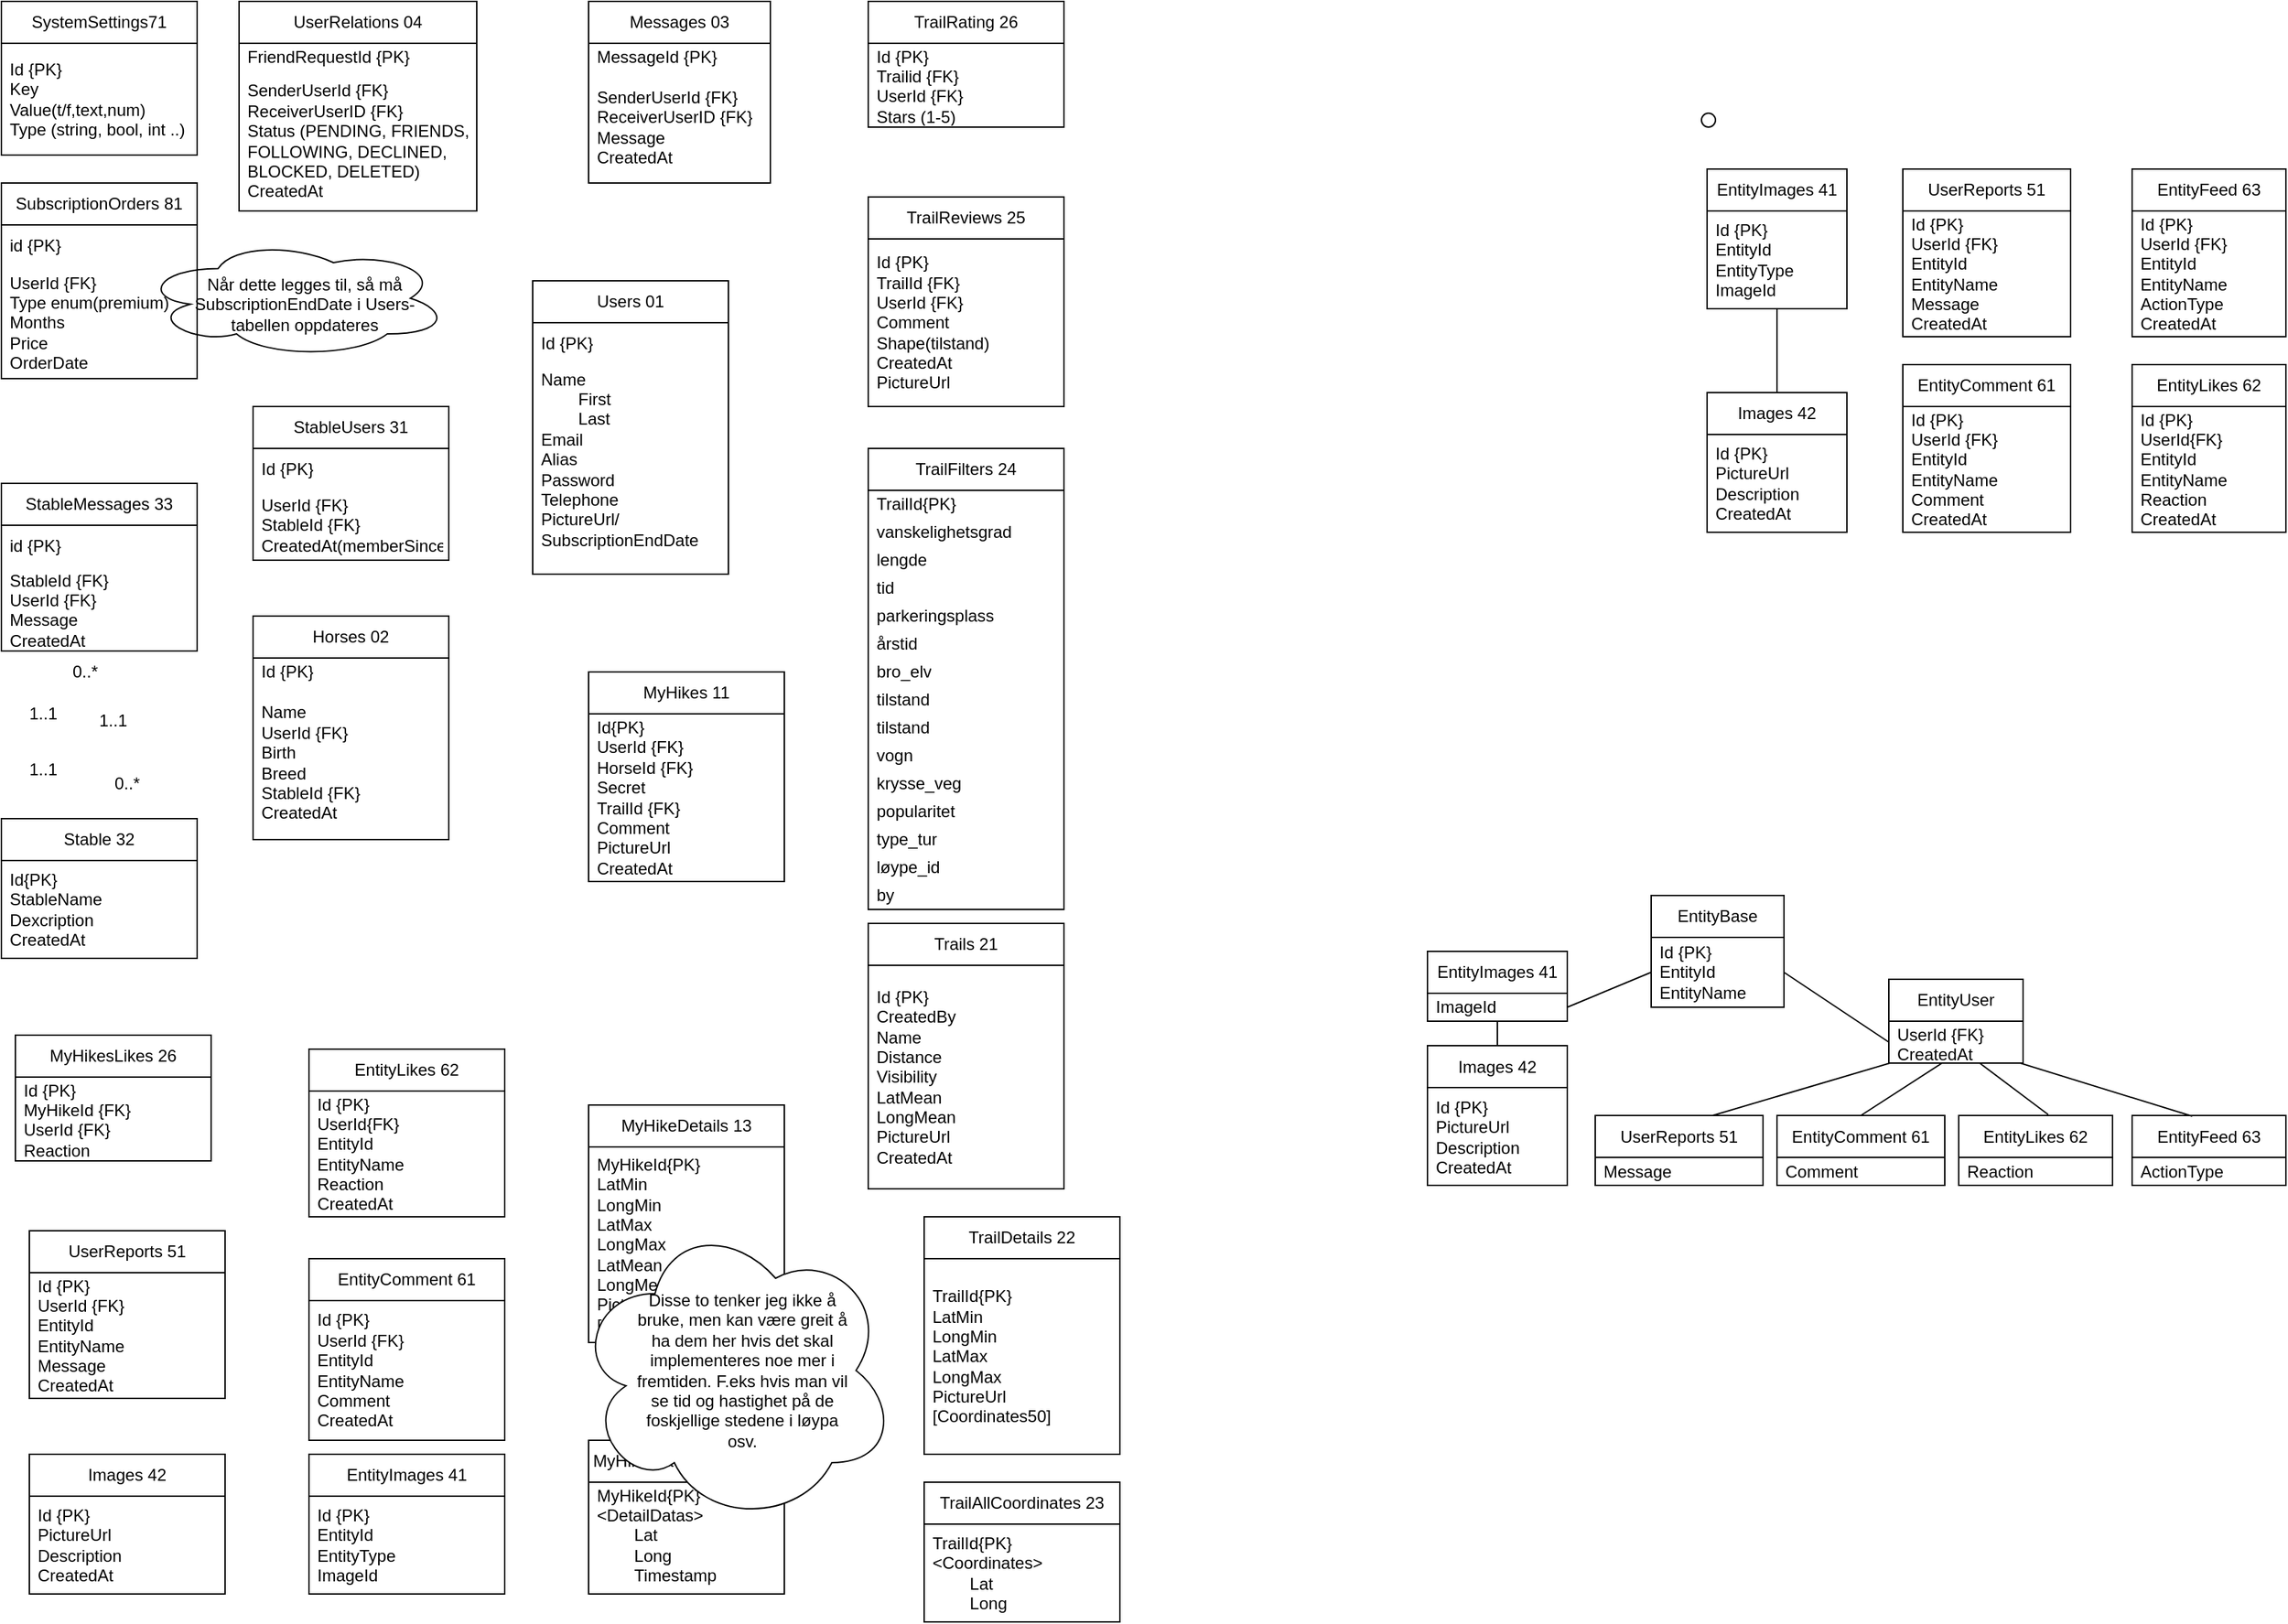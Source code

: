 <mxfile version="26.0.16">
  <diagram name="Page-1" id="IOWVgG1AvCVQDRDtN9gQ">
    <mxGraphModel dx="1434" dy="746" grid="1" gridSize="10" guides="1" tooltips="1" connect="1" arrows="1" fold="1" page="1" pageScale="1" pageWidth="827" pageHeight="1169" math="0" shadow="0">
      <root>
        <mxCell id="0" />
        <mxCell id="1" parent="0" />
        <mxCell id="gPTDMWWFhpVJp35PD3i--1" value="Users 01" style="swimlane;fontStyle=0;childLayout=stackLayout;horizontal=1;startSize=30;horizontalStack=0;resizeParent=1;resizeParentMax=0;resizeLast=0;collapsible=1;marginBottom=0;whiteSpace=wrap;html=1;" parent="1" vertex="1">
          <mxGeometry x="400" y="200" width="140" height="210" as="geometry">
            <mxRectangle x="340" y="230" width="80" height="30" as="alternateBounds" />
          </mxGeometry>
        </mxCell>
        <mxCell id="gPTDMWWFhpVJp35PD3i--2" value="Id {PK}" style="text;strokeColor=none;fillColor=none;align=left;verticalAlign=middle;spacingLeft=4;spacingRight=4;overflow=hidden;points=[[0,0.5],[1,0.5]];portConstraint=eastwest;rotatable=0;whiteSpace=wrap;html=1;" parent="gPTDMWWFhpVJp35PD3i--1" vertex="1">
          <mxGeometry y="30" width="140" height="30" as="geometry" />
        </mxCell>
        <mxCell id="gPTDMWWFhpVJp35PD3i--3" value="Name&amp;nbsp;&lt;div&gt;&lt;span style=&quot;white-space: pre;&quot;&gt;&#x9;&lt;/span&gt;First&lt;br&gt;&lt;/div&gt;&lt;div&gt;&lt;span style=&quot;white-space: pre;&quot;&gt;&#x9;&lt;/span&gt;Last&lt;/div&gt;&lt;div&gt;&lt;span style=&quot;background-color: transparent; color: light-dark(rgb(0, 0, 0), rgb(255, 255, 255));&quot;&gt;Email&lt;/span&gt;&lt;/div&gt;&lt;div&gt;&lt;span style=&quot;background-color: transparent; color: light-dark(rgb(0, 0, 0), rgb(255, 255, 255));&quot;&gt;Alias&lt;/span&gt;&lt;/div&gt;&lt;div&gt;Password&lt;br&gt;&lt;div&gt;Telephone&lt;/div&gt;&lt;div&gt;&lt;span style=&quot;background-color: transparent; color: light-dark(rgb(0, 0, 0), rgb(255, 255, 255));&quot;&gt;PictureUrl/&lt;/span&gt;&lt;/div&gt;&lt;div&gt;SubscriptionEndDate&lt;/div&gt;&lt;/div&gt;&lt;div&gt;&lt;br&gt;&lt;/div&gt;" style="text;strokeColor=none;fillColor=none;align=left;verticalAlign=middle;spacingLeft=4;spacingRight=4;overflow=hidden;points=[[0,0.5],[1,0.5]];portConstraint=eastwest;rotatable=0;whiteSpace=wrap;html=1;" parent="gPTDMWWFhpVJp35PD3i--1" vertex="1">
          <mxGeometry y="60" width="140" height="150" as="geometry" />
        </mxCell>
        <mxCell id="gPTDMWWFhpVJp35PD3i--15" value="Trails 21" style="swimlane;fontStyle=0;childLayout=stackLayout;horizontal=1;startSize=30;horizontalStack=0;resizeParent=1;resizeParentMax=0;resizeLast=0;collapsible=1;marginBottom=0;whiteSpace=wrap;html=1;" parent="1" vertex="1">
          <mxGeometry x="640" y="660" width="140" height="190" as="geometry">
            <mxRectangle x="340" y="230" width="80" height="30" as="alternateBounds" />
          </mxGeometry>
        </mxCell>
        <mxCell id="gPTDMWWFhpVJp35PD3i--16" value="Id {PK}&lt;div&gt;CreatedBy&lt;br&gt;&lt;div&gt;Name&lt;/div&gt;&lt;div&gt;Distance&lt;/div&gt;&lt;div&gt;Visibility&lt;/div&gt;&lt;div&gt;LatMean&lt;/div&gt;&lt;div&gt;LongMean&lt;/div&gt;&lt;div&gt;PictureUrl&lt;/div&gt;&lt;div&gt;&lt;span style=&quot;background-color: transparent; color: light-dark(rgb(0, 0, 0), rgb(255, 255, 255));&quot;&gt;CreatedAt&lt;/span&gt;&lt;/div&gt;&lt;/div&gt;" style="text;strokeColor=none;fillColor=none;align=left;verticalAlign=middle;spacingLeft=4;spacingRight=4;overflow=hidden;points=[[0,0.5],[1,0.5]];portConstraint=eastwest;rotatable=0;whiteSpace=wrap;html=1;" parent="gPTDMWWFhpVJp35PD3i--15" vertex="1">
          <mxGeometry y="30" width="140" height="160" as="geometry" />
        </mxCell>
        <mxCell id="gPTDMWWFhpVJp35PD3i--19" value="Horses 02" style="swimlane;fontStyle=0;childLayout=stackLayout;horizontal=1;startSize=30;horizontalStack=0;resizeParent=1;resizeParentMax=0;resizeLast=0;collapsible=1;marginBottom=0;whiteSpace=wrap;html=1;" parent="1" vertex="1">
          <mxGeometry x="200" y="440" width="140" height="160" as="geometry">
            <mxRectangle x="340" y="230" width="80" height="30" as="alternateBounds" />
          </mxGeometry>
        </mxCell>
        <mxCell id="gPTDMWWFhpVJp35PD3i--20" value="Id {PK}" style="text;strokeColor=none;fillColor=none;align=left;verticalAlign=middle;spacingLeft=4;spacingRight=4;overflow=hidden;points=[[0,0.5],[1,0.5]];portConstraint=eastwest;rotatable=0;whiteSpace=wrap;html=1;" parent="gPTDMWWFhpVJp35PD3i--19" vertex="1">
          <mxGeometry y="30" width="140" height="20" as="geometry" />
        </mxCell>
        <mxCell id="gPTDMWWFhpVJp35PD3i--21" value="Name&lt;div&gt;UserId {FK}&lt;/div&gt;&lt;div&gt;Birth&lt;/div&gt;&lt;div&gt;Breed&lt;/div&gt;&lt;div&gt;StableId {FK}&lt;/div&gt;&lt;div&gt;&lt;span style=&quot;background-color: transparent; color: light-dark(rgb(0, 0, 0), rgb(255, 255, 255));&quot;&gt;CreatedAt&lt;/span&gt;&lt;/div&gt;" style="text;strokeColor=none;fillColor=none;align=left;verticalAlign=middle;spacingLeft=4;spacingRight=4;overflow=hidden;points=[[0,0.5],[1,0.5]];portConstraint=eastwest;rotatable=0;whiteSpace=wrap;html=1;" parent="gPTDMWWFhpVJp35PD3i--19" vertex="1">
          <mxGeometry y="50" width="140" height="110" as="geometry" />
        </mxCell>
        <mxCell id="gPTDMWWFhpVJp35PD3i--23" value="MyHikes 11" style="swimlane;fontStyle=0;childLayout=stackLayout;horizontal=1;startSize=30;horizontalStack=0;resizeParent=1;resizeParentMax=0;resizeLast=0;collapsible=1;marginBottom=0;whiteSpace=wrap;html=1;" parent="1" vertex="1">
          <mxGeometry x="440" y="480" width="140" height="150" as="geometry">
            <mxRectangle x="340" y="230" width="80" height="30" as="alternateBounds" />
          </mxGeometry>
        </mxCell>
        <mxCell id="gPTDMWWFhpVJp35PD3i--24" value="Id{PK}&lt;div&gt;&lt;span style=&quot;background-color: transparent; color: light-dark(rgb(0, 0, 0), rgb(255, 255, 255));&quot;&gt;UserId&lt;/span&gt;&lt;span style=&quot;background-color: transparent; color: light-dark(rgb(0, 0, 0), rgb(255, 255, 255));&quot;&gt;&amp;nbsp;{FK}&lt;/span&gt;&lt;/div&gt;&lt;div&gt;&lt;div&gt;&lt;div&gt;&lt;span style=&quot;background-color: transparent; color: light-dark(rgb(0, 0, 0), rgb(255, 255, 255));&quot;&gt;HorseId {FK}&lt;/span&gt;&lt;/div&gt;&lt;div&gt;Secret&lt;/div&gt;&lt;/div&gt;&lt;div&gt;TrailId {FK}&lt;/div&gt;&lt;/div&gt;&lt;div&gt;Comment&lt;/div&gt;&lt;div&gt;PictureUrl&lt;/div&gt;&lt;div&gt;CreatedAt&lt;/div&gt;" style="text;strokeColor=none;fillColor=none;align=left;verticalAlign=middle;spacingLeft=4;spacingRight=4;overflow=hidden;points=[[0,0.5],[1,0.5]];portConstraint=eastwest;rotatable=0;whiteSpace=wrap;html=1;" parent="gPTDMWWFhpVJp35PD3i--23" vertex="1">
          <mxGeometry y="30" width="140" height="120" as="geometry" />
        </mxCell>
        <mxCell id="gPTDMWWFhpVJp35PD3i--27" value="MyHikeDetails 13" style="swimlane;fontStyle=0;childLayout=stackLayout;horizontal=1;startSize=30;horizontalStack=0;resizeParent=1;resizeParentMax=0;resizeLast=0;collapsible=1;marginBottom=0;whiteSpace=wrap;html=1;" parent="1" vertex="1">
          <mxGeometry x="440" y="790" width="140" height="170" as="geometry">
            <mxRectangle x="340" y="230" width="80" height="30" as="alternateBounds" />
          </mxGeometry>
        </mxCell>
        <mxCell id="gPTDMWWFhpVJp35PD3i--28" value="MyHikeId{PK}&lt;div&gt;&lt;div&gt;&lt;span style=&quot;background-color: transparent; color: light-dark(rgb(0, 0, 0), rgb(255, 255, 255));&quot;&gt;LatMin&lt;/span&gt;&lt;/div&gt;&lt;div&gt;LongMin&lt;/div&gt;&lt;div&gt;LatMax&lt;/div&gt;&lt;div&gt;LongMax&lt;/div&gt;&lt;div&gt;LatMean&lt;/div&gt;&lt;div&gt;LongMean&lt;/div&gt;&lt;div&gt;PictureUrl&lt;/div&gt;&lt;/div&gt;&lt;div&gt;&lt;span style=&quot;background-color: transparent; color: light-dark(rgb(0, 0, 0), rgb(255, 255, 255));&quot;&gt;[Coordinates50]&lt;/span&gt;&lt;/div&gt;" style="text;strokeColor=none;fillColor=none;align=left;verticalAlign=middle;spacingLeft=4;spacingRight=4;overflow=hidden;points=[[0,0.5],[1,0.5]];portConstraint=eastwest;rotatable=0;whiteSpace=wrap;html=1;" parent="gPTDMWWFhpVJp35PD3i--27" vertex="1">
          <mxGeometry y="30" width="140" height="140" as="geometry" />
        </mxCell>
        <mxCell id="gPTDMWWFhpVJp35PD3i--32" value="TrailFilters 24" style="swimlane;fontStyle=0;childLayout=stackLayout;horizontal=1;startSize=30;horizontalStack=0;resizeParent=1;resizeParentMax=0;resizeLast=0;collapsible=1;marginBottom=0;whiteSpace=wrap;html=1;" parent="1" vertex="1">
          <mxGeometry x="640" y="320" width="140" height="330" as="geometry">
            <mxRectangle x="340" y="230" width="80" height="30" as="alternateBounds" />
          </mxGeometry>
        </mxCell>
        <mxCell id="gPTDMWWFhpVJp35PD3i--33" value="TrailId{PK}" style="text;strokeColor=none;fillColor=none;align=left;verticalAlign=middle;spacingLeft=4;spacingRight=4;overflow=hidden;points=[[0,0.5],[1,0.5]];portConstraint=eastwest;rotatable=0;whiteSpace=wrap;html=1;" parent="gPTDMWWFhpVJp35PD3i--32" vertex="1">
          <mxGeometry y="30" width="140" height="20" as="geometry" />
        </mxCell>
        <mxCell id="gPTDMWWFhpVJp35PD3i--34" value="&lt;div&gt;vanskelighetsgrad&lt;/div&gt;" style="text;strokeColor=none;fillColor=none;align=left;verticalAlign=middle;spacingLeft=4;spacingRight=4;overflow=hidden;points=[[0,0.5],[1,0.5]];portConstraint=eastwest;rotatable=0;whiteSpace=wrap;html=1;" parent="gPTDMWWFhpVJp35PD3i--32" vertex="1">
          <mxGeometry y="50" width="140" height="20" as="geometry" />
        </mxCell>
        <mxCell id="gPTDMWWFhpVJp35PD3i--35" value="lengde" style="text;strokeColor=none;fillColor=none;align=left;verticalAlign=middle;spacingLeft=4;spacingRight=4;overflow=hidden;points=[[0,0.5],[1,0.5]];portConstraint=eastwest;rotatable=0;whiteSpace=wrap;html=1;" parent="gPTDMWWFhpVJp35PD3i--32" vertex="1">
          <mxGeometry y="70" width="140" height="20" as="geometry" />
        </mxCell>
        <mxCell id="gPTDMWWFhpVJp35PD3i--36" value="tid" style="text;strokeColor=none;fillColor=none;align=left;verticalAlign=middle;spacingLeft=4;spacingRight=4;overflow=hidden;points=[[0,0.5],[1,0.5]];portConstraint=eastwest;rotatable=0;whiteSpace=wrap;html=1;spacing=2;" parent="gPTDMWWFhpVJp35PD3i--32" vertex="1">
          <mxGeometry y="90" width="140" height="20" as="geometry" />
        </mxCell>
        <mxCell id="gPTDMWWFhpVJp35PD3i--38" value="parkeringsplass" style="text;strokeColor=none;fillColor=none;align=left;verticalAlign=middle;spacingLeft=4;spacingRight=4;overflow=hidden;points=[[0,0.5],[1,0.5]];portConstraint=eastwest;rotatable=0;whiteSpace=wrap;html=1;" parent="gPTDMWWFhpVJp35PD3i--32" vertex="1">
          <mxGeometry y="110" width="140" height="20" as="geometry" />
        </mxCell>
        <mxCell id="gPTDMWWFhpVJp35PD3i--37" value="årstid" style="text;strokeColor=none;fillColor=none;align=left;verticalAlign=middle;spacingLeft=4;spacingRight=4;overflow=hidden;points=[[0,0.5],[1,0.5]];portConstraint=eastwest;rotatable=0;whiteSpace=wrap;html=1;" parent="gPTDMWWFhpVJp35PD3i--32" vertex="1">
          <mxGeometry y="130" width="140" height="20" as="geometry" />
        </mxCell>
        <mxCell id="gPTDMWWFhpVJp35PD3i--39" value="bro_elv" style="text;strokeColor=none;fillColor=none;align=left;verticalAlign=middle;spacingLeft=4;spacingRight=4;overflow=hidden;points=[[0,0.5],[1,0.5]];portConstraint=eastwest;rotatable=0;whiteSpace=wrap;html=1;" parent="gPTDMWWFhpVJp35PD3i--32" vertex="1">
          <mxGeometry y="150" width="140" height="20" as="geometry" />
        </mxCell>
        <mxCell id="gPTDMWWFhpVJp35PD3i--41" value="tilstand" style="text;strokeColor=none;fillColor=none;align=left;verticalAlign=middle;spacingLeft=4;spacingRight=4;overflow=hidden;points=[[0,0.5],[1,0.5]];portConstraint=eastwest;rotatable=0;whiteSpace=wrap;html=1;" parent="gPTDMWWFhpVJp35PD3i--32" vertex="1">
          <mxGeometry y="170" width="140" height="20" as="geometry" />
        </mxCell>
        <mxCell id="hElZWvbF5yVbftuVCg__-20" value="tilstand" style="text;strokeColor=none;fillColor=none;align=left;verticalAlign=middle;spacingLeft=4;spacingRight=4;overflow=hidden;points=[[0,0.5],[1,0.5]];portConstraint=eastwest;rotatable=0;whiteSpace=wrap;html=1;" parent="gPTDMWWFhpVJp35PD3i--32" vertex="1">
          <mxGeometry y="190" width="140" height="20" as="geometry" />
        </mxCell>
        <mxCell id="gPTDMWWFhpVJp35PD3i--40" value="vogn" style="text;strokeColor=none;fillColor=none;align=left;verticalAlign=middle;spacingLeft=4;spacingRight=4;overflow=hidden;points=[[0,0.5],[1,0.5]];portConstraint=eastwest;rotatable=0;whiteSpace=wrap;html=1;" parent="gPTDMWWFhpVJp35PD3i--32" vertex="1">
          <mxGeometry y="210" width="140" height="20" as="geometry" />
        </mxCell>
        <mxCell id="gPTDMWWFhpVJp35PD3i--42" value="krysse_veg" style="text;strokeColor=none;fillColor=none;align=left;verticalAlign=middle;spacingLeft=4;spacingRight=4;overflow=hidden;points=[[0,0.5],[1,0.5]];portConstraint=eastwest;rotatable=0;whiteSpace=wrap;html=1;" parent="gPTDMWWFhpVJp35PD3i--32" vertex="1">
          <mxGeometry y="230" width="140" height="20" as="geometry" />
        </mxCell>
        <mxCell id="gPTDMWWFhpVJp35PD3i--43" value="popularitet" style="text;strokeColor=none;fillColor=none;align=left;verticalAlign=middle;spacingLeft=4;spacingRight=4;overflow=hidden;points=[[0,0.5],[1,0.5]];portConstraint=eastwest;rotatable=0;whiteSpace=wrap;html=1;" parent="gPTDMWWFhpVJp35PD3i--32" vertex="1">
          <mxGeometry y="250" width="140" height="20" as="geometry" />
        </mxCell>
        <mxCell id="gPTDMWWFhpVJp35PD3i--44" value="type_tur" style="text;strokeColor=none;fillColor=none;align=left;verticalAlign=middle;spacingLeft=4;spacingRight=4;overflow=hidden;points=[[0,0.5],[1,0.5]];portConstraint=eastwest;rotatable=0;whiteSpace=wrap;html=1;" parent="gPTDMWWFhpVJp35PD3i--32" vertex="1">
          <mxGeometry y="270" width="140" height="20" as="geometry" />
        </mxCell>
        <mxCell id="gPTDMWWFhpVJp35PD3i--45" value="løype_id" style="text;strokeColor=none;fillColor=none;align=left;verticalAlign=middle;spacingLeft=4;spacingRight=4;overflow=hidden;points=[[0,0.5],[1,0.5]];portConstraint=eastwest;rotatable=0;whiteSpace=wrap;html=1;" parent="gPTDMWWFhpVJp35PD3i--32" vertex="1">
          <mxGeometry y="290" width="140" height="20" as="geometry" />
        </mxCell>
        <mxCell id="Cq1243xVbdInXSoNI2YS-1" value="by" style="text;strokeColor=none;fillColor=none;align=left;verticalAlign=middle;spacingLeft=4;spacingRight=4;overflow=hidden;points=[[0,0.5],[1,0.5]];portConstraint=eastwest;rotatable=0;whiteSpace=wrap;html=1;" parent="gPTDMWWFhpVJp35PD3i--32" vertex="1">
          <mxGeometry y="310" width="140" height="20" as="geometry" />
        </mxCell>
        <mxCell id="gPTDMWWFhpVJp35PD3i--46" value="TrailReviews 25" style="swimlane;fontStyle=0;childLayout=stackLayout;horizontal=1;startSize=30;horizontalStack=0;resizeParent=1;resizeParentMax=0;resizeLast=0;collapsible=1;marginBottom=0;whiteSpace=wrap;html=1;" parent="1" vertex="1">
          <mxGeometry x="640" y="140" width="140" height="150" as="geometry">
            <mxRectangle x="340" y="230" width="80" height="30" as="alternateBounds" />
          </mxGeometry>
        </mxCell>
        <mxCell id="gPTDMWWFhpVJp35PD3i--47" value="Id {PK}&lt;div&gt;TrailId {FK}&lt;/div&gt;&lt;div&gt;UserId {FK}&lt;/div&gt;&lt;div&gt;Comment&lt;/div&gt;&lt;div&gt;Shape(tilstand)&lt;/div&gt;&lt;div&gt;CreatedAt&lt;/div&gt;&lt;div&gt;PictureUrl&lt;/div&gt;" style="text;strokeColor=none;fillColor=none;align=left;verticalAlign=middle;spacingLeft=4;spacingRight=4;overflow=hidden;points=[[0,0.5],[1,0.5]];portConstraint=eastwest;rotatable=0;whiteSpace=wrap;html=1;" parent="gPTDMWWFhpVJp35PD3i--46" vertex="1">
          <mxGeometry y="30" width="140" height="120" as="geometry" />
        </mxCell>
        <mxCell id="gPTDMWWFhpVJp35PD3i--63" value="1..1" style="text;html=1;align=center;verticalAlign=middle;whiteSpace=wrap;rounded=0;" parent="1" vertex="1">
          <mxGeometry x="70" y="505" width="60" height="20" as="geometry" />
        </mxCell>
        <mxCell id="gPTDMWWFhpVJp35PD3i--69" value="0..*" style="text;html=1;align=center;verticalAlign=middle;whiteSpace=wrap;rounded=0;" parent="1" vertex="1">
          <mxGeometry x="80" y="545" width="60" height="30" as="geometry" />
        </mxCell>
        <mxCell id="gPTDMWWFhpVJp35PD3i--78" value="1..1" style="text;html=1;align=center;verticalAlign=middle;whiteSpace=wrap;rounded=0;" parent="1" vertex="1">
          <mxGeometry x="20" y="495" width="60" height="30" as="geometry" />
        </mxCell>
        <mxCell id="gPTDMWWFhpVJp35PD3i--79" value="1..1" style="text;html=1;align=center;verticalAlign=middle;whiteSpace=wrap;rounded=0;" parent="1" vertex="1">
          <mxGeometry x="20" y="535" width="60" height="30" as="geometry" />
        </mxCell>
        <mxCell id="gPTDMWWFhpVJp35PD3i--81" value="0..*" style="text;html=1;align=center;verticalAlign=middle;whiteSpace=wrap;rounded=0;" parent="1" vertex="1">
          <mxGeometry x="50" y="465" width="60" height="30" as="geometry" />
        </mxCell>
        <mxCell id="94qGl3aJbvrJpXkV-3vT-4" value="Messages 03" style="swimlane;fontStyle=0;childLayout=stackLayout;horizontal=1;startSize=30;horizontalStack=0;resizeParent=1;resizeParentMax=0;resizeLast=0;collapsible=1;marginBottom=0;whiteSpace=wrap;html=1;" parent="1" vertex="1">
          <mxGeometry x="440" width="130" height="130" as="geometry">
            <mxRectangle x="340" y="230" width="80" height="30" as="alternateBounds" />
          </mxGeometry>
        </mxCell>
        <mxCell id="94qGl3aJbvrJpXkV-3vT-5" value="MessageId {PK}" style="text;strokeColor=none;fillColor=none;align=left;verticalAlign=middle;spacingLeft=4;spacingRight=4;overflow=hidden;points=[[0,0.5],[1,0.5]];portConstraint=eastwest;rotatable=0;whiteSpace=wrap;html=1;" parent="94qGl3aJbvrJpXkV-3vT-4" vertex="1">
          <mxGeometry y="30" width="130" height="20" as="geometry" />
        </mxCell>
        <mxCell id="94qGl3aJbvrJpXkV-3vT-6" value="SenderUserId {FK}&lt;div&gt;ReceiverUserID {FK}&lt;/div&gt;&lt;div&gt;Message&lt;/div&gt;&lt;div&gt;&lt;span style=&quot;background-color: transparent; color: light-dark(rgb(0, 0, 0), rgb(255, 255, 255));&quot;&gt;CreatedAt&lt;/span&gt;&lt;/div&gt;" style="text;strokeColor=none;fillColor=none;align=left;verticalAlign=middle;spacingLeft=4;spacingRight=4;overflow=hidden;points=[[0,0.5],[1,0.5]];portConstraint=eastwest;rotatable=0;whiteSpace=wrap;html=1;" parent="94qGl3aJbvrJpXkV-3vT-4" vertex="1">
          <mxGeometry y="50" width="130" height="80" as="geometry" />
        </mxCell>
        <mxCell id="94qGl3aJbvrJpXkV-3vT-9" value="UserRelations 04" style="swimlane;fontStyle=0;childLayout=stackLayout;horizontal=1;startSize=30;horizontalStack=0;resizeParent=1;resizeParentMax=0;resizeLast=0;collapsible=1;marginBottom=0;whiteSpace=wrap;html=1;" parent="1" vertex="1">
          <mxGeometry x="190" width="170" height="150" as="geometry">
            <mxRectangle x="340" y="230" width="80" height="30" as="alternateBounds" />
          </mxGeometry>
        </mxCell>
        <mxCell id="94qGl3aJbvrJpXkV-3vT-10" value="FriendRequestId {PK}" style="text;strokeColor=none;fillColor=none;align=left;verticalAlign=middle;spacingLeft=4;spacingRight=4;overflow=hidden;points=[[0,0.5],[1,0.5]];portConstraint=eastwest;rotatable=0;whiteSpace=wrap;html=1;" parent="94qGl3aJbvrJpXkV-3vT-9" vertex="1">
          <mxGeometry y="30" width="170" height="20" as="geometry" />
        </mxCell>
        <mxCell id="94qGl3aJbvrJpXkV-3vT-11" value="SenderUserId {FK}&lt;div&gt;ReceiverUserID {FK}&lt;/div&gt;&lt;div&gt;Status (PENDING, FRIENDS, FOLLOWING, DECLINED, BLOCKED, DELETED)&lt;/div&gt;&lt;div&gt;CreatedAt&lt;/div&gt;" style="text;strokeColor=none;fillColor=none;align=left;verticalAlign=middle;spacingLeft=4;spacingRight=4;overflow=hidden;points=[[0,0.5],[1,0.5]];portConstraint=eastwest;rotatable=0;whiteSpace=wrap;html=1;" parent="94qGl3aJbvrJpXkV-3vT-9" vertex="1">
          <mxGeometry y="50" width="170" height="100" as="geometry" />
        </mxCell>
        <mxCell id="94qGl3aJbvrJpXkV-3vT-22" value="StableUsers 31" style="swimlane;fontStyle=0;childLayout=stackLayout;horizontal=1;startSize=30;horizontalStack=0;resizeParent=1;resizeParentMax=0;resizeLast=0;collapsible=1;marginBottom=0;whiteSpace=wrap;html=1;" parent="1" vertex="1">
          <mxGeometry x="200" y="290" width="140" height="110" as="geometry">
            <mxRectangle x="340" y="230" width="80" height="30" as="alternateBounds" />
          </mxGeometry>
        </mxCell>
        <mxCell id="94qGl3aJbvrJpXkV-3vT-23" value="Id {PK}" style="text;strokeColor=none;fillColor=none;align=left;verticalAlign=middle;spacingLeft=4;spacingRight=4;overflow=hidden;points=[[0,0.5],[1,0.5]];portConstraint=eastwest;rotatable=0;whiteSpace=wrap;html=1;" parent="94qGl3aJbvrJpXkV-3vT-22" vertex="1">
          <mxGeometry y="30" width="140" height="30" as="geometry" />
        </mxCell>
        <mxCell id="94qGl3aJbvrJpXkV-3vT-24" value="&lt;div&gt;UserId {FK}&lt;/div&gt;&lt;div&gt;StableId {FK}&lt;/div&gt;&lt;div&gt;CreatedAt(memberSince&lt;/div&gt;" style="text;strokeColor=none;fillColor=none;align=left;verticalAlign=middle;spacingLeft=4;spacingRight=4;overflow=hidden;points=[[0,0.5],[1,0.5]];portConstraint=eastwest;rotatable=0;whiteSpace=wrap;html=1;" parent="94qGl3aJbvrJpXkV-3vT-22" vertex="1">
          <mxGeometry y="60" width="140" height="50" as="geometry" />
        </mxCell>
        <mxCell id="94qGl3aJbvrJpXkV-3vT-25" value="Stable 32" style="swimlane;fontStyle=0;childLayout=stackLayout;horizontal=1;startSize=30;horizontalStack=0;resizeParent=1;resizeParentMax=0;resizeLast=0;collapsible=1;marginBottom=0;whiteSpace=wrap;html=1;" parent="1" vertex="1">
          <mxGeometry x="20" y="585" width="140" height="100" as="geometry">
            <mxRectangle x="340" y="230" width="80" height="30" as="alternateBounds" />
          </mxGeometry>
        </mxCell>
        <mxCell id="94qGl3aJbvrJpXkV-3vT-26" value="Id{PK}&lt;div&gt;StableName&lt;/div&gt;&lt;div&gt;Dexcription&lt;br&gt;&lt;div&gt;CreatedAt&lt;/div&gt;&lt;/div&gt;" style="text;strokeColor=none;fillColor=none;align=left;verticalAlign=middle;spacingLeft=4;spacingRight=4;overflow=hidden;points=[[0,0.5],[1,0.5]];portConstraint=eastwest;rotatable=0;whiteSpace=wrap;html=1;" parent="94qGl3aJbvrJpXkV-3vT-25" vertex="1">
          <mxGeometry y="30" width="140" height="70" as="geometry" />
        </mxCell>
        <mxCell id="94qGl3aJbvrJpXkV-3vT-28" value="StableMessages 33" style="swimlane;fontStyle=0;childLayout=stackLayout;horizontal=1;startSize=30;horizontalStack=0;resizeParent=1;resizeParentMax=0;resizeLast=0;collapsible=1;marginBottom=0;whiteSpace=wrap;html=1;" parent="1" vertex="1">
          <mxGeometry x="20" y="345" width="140" height="120" as="geometry">
            <mxRectangle x="340" y="230" width="80" height="30" as="alternateBounds" />
          </mxGeometry>
        </mxCell>
        <mxCell id="94qGl3aJbvrJpXkV-3vT-29" value="id {PK}" style="text;strokeColor=none;fillColor=none;align=left;verticalAlign=middle;spacingLeft=4;spacingRight=4;overflow=hidden;points=[[0,0.5],[1,0.5]];portConstraint=eastwest;rotatable=0;whiteSpace=wrap;html=1;" parent="94qGl3aJbvrJpXkV-3vT-28" vertex="1">
          <mxGeometry y="30" width="140" height="30" as="geometry" />
        </mxCell>
        <mxCell id="94qGl3aJbvrJpXkV-3vT-30" value="StableId {FK}&lt;div&gt;UserId {FK}&lt;div&gt;Message&lt;/div&gt;&lt;div&gt;CreatedAt&lt;/div&gt;&lt;/div&gt;" style="text;strokeColor=none;fillColor=none;align=left;verticalAlign=middle;spacingLeft=4;spacingRight=4;overflow=hidden;points=[[0,0.5],[1,0.5]];portConstraint=eastwest;rotatable=0;whiteSpace=wrap;html=1;" parent="94qGl3aJbvrJpXkV-3vT-28" vertex="1">
          <mxGeometry y="60" width="140" height="60" as="geometry" />
        </mxCell>
        <mxCell id="fNIAOVJN_iBSwc1ofUwP-1" value="&lt;div&gt;Når dette legges til, så må SubscriptionEndDate i Users-tabellen oppdateres&lt;/div&gt;" style="ellipse;shape=cloud;whiteSpace=wrap;html=1;spacingTop=9;spacingLeft=30;spacingRight=16;" parent="1" vertex="1">
          <mxGeometry x="120" y="170" width="220" height="85" as="geometry" />
        </mxCell>
        <mxCell id="fNIAOVJN_iBSwc1ofUwP-5" value="TrailDetails 22" style="swimlane;fontStyle=0;childLayout=stackLayout;horizontal=1;startSize=30;horizontalStack=0;resizeParent=1;resizeParentMax=0;resizeLast=0;collapsible=1;marginBottom=0;whiteSpace=wrap;html=1;" parent="1" vertex="1">
          <mxGeometry x="680" y="870" width="140" height="170" as="geometry">
            <mxRectangle x="340" y="230" width="80" height="30" as="alternateBounds" />
          </mxGeometry>
        </mxCell>
        <mxCell id="fNIAOVJN_iBSwc1ofUwP-6" value="TrailId{PK}&lt;div&gt;&lt;div&gt;&lt;span style=&quot;background-color: transparent; color: light-dark(rgb(0, 0, 0), rgb(255, 255, 255));&quot;&gt;LatMin&lt;/span&gt;&lt;/div&gt;&lt;div&gt;LongMin&lt;/div&gt;&lt;div&gt;LatMax&lt;/div&gt;&lt;div&gt;LongMax&lt;/div&gt;&lt;div&gt;&lt;span style=&quot;background-color: transparent; color: light-dark(rgb(0, 0, 0), rgb(255, 255, 255));&quot;&gt;PictureUrl&lt;/span&gt;&lt;/div&gt;&lt;/div&gt;&lt;div&gt;&lt;div&gt;&lt;span style=&quot;background-color: transparent; color: light-dark(rgb(0, 0, 0), rgb(255, 255, 255));&quot;&gt;[Coordinates50]&lt;/span&gt;&lt;/div&gt;&lt;/div&gt;" style="text;strokeColor=none;fillColor=none;align=left;verticalAlign=middle;spacingLeft=4;spacingRight=4;overflow=hidden;points=[[0,0.5],[1,0.5]];portConstraint=eastwest;rotatable=0;whiteSpace=wrap;html=1;" parent="fNIAOVJN_iBSwc1ofUwP-5" vertex="1">
          <mxGeometry y="30" width="140" height="140" as="geometry" />
        </mxCell>
        <mxCell id="fNIAOVJN_iBSwc1ofUwP-8" value="TrailAllCoordinates 23" style="swimlane;fontStyle=0;childLayout=stackLayout;horizontal=1;startSize=30;horizontalStack=0;resizeParent=1;resizeParentMax=0;resizeLast=0;collapsible=1;marginBottom=0;whiteSpace=wrap;html=1;" parent="1" vertex="1">
          <mxGeometry x="680" y="1060" width="140" height="100" as="geometry">
            <mxRectangle x="340" y="230" width="80" height="30" as="alternateBounds" />
          </mxGeometry>
        </mxCell>
        <mxCell id="fNIAOVJN_iBSwc1ofUwP-9" value="TrailId{PK}&lt;div&gt;&amp;lt;Coordinates&amp;gt;&lt;/div&gt;&lt;div&gt;&lt;span style=&quot;white-space: pre;&quot;&gt;&#x9;&lt;/span&gt;Lat&lt;/div&gt;&lt;div&gt;&lt;span style=&quot;white-space: pre;&quot;&gt;&#x9;&lt;/span&gt;Long&lt;/div&gt;" style="text;strokeColor=none;fillColor=none;align=left;verticalAlign=middle;spacingLeft=4;spacingRight=4;overflow=hidden;points=[[0,0.5],[1,0.5]];portConstraint=eastwest;rotatable=0;whiteSpace=wrap;html=1;" parent="fNIAOVJN_iBSwc1ofUwP-8" vertex="1">
          <mxGeometry y="30" width="140" height="70" as="geometry" />
        </mxCell>
        <mxCell id="fNIAOVJN_iBSwc1ofUwP-10" value="MyHikeTrackingDatas 14" style="swimlane;fontStyle=0;childLayout=stackLayout;horizontal=1;startSize=30;horizontalStack=0;resizeParent=1;resizeParentMax=0;resizeLast=0;collapsible=1;marginBottom=0;whiteSpace=wrap;html=1;" parent="1" vertex="1">
          <mxGeometry x="440" y="1030" width="140" height="110" as="geometry">
            <mxRectangle x="340" y="230" width="80" height="30" as="alternateBounds" />
          </mxGeometry>
        </mxCell>
        <mxCell id="fNIAOVJN_iBSwc1ofUwP-11" value="MyHikeId{PK}&lt;div&gt;&amp;lt;DetailDatas&amp;gt;&lt;/div&gt;&lt;div&gt;&lt;span style=&quot;white-space: pre;&quot;&gt;&#x9;&lt;/span&gt;Lat&lt;/div&gt;&lt;div&gt;&lt;span style=&quot;white-space: pre;&quot;&gt;&#x9;&lt;/span&gt;Long&lt;/div&gt;&lt;div&gt;&lt;span style=&quot;white-space: pre;&quot;&gt;&#x9;&lt;/span&gt;Timestamp&lt;/div&gt;&lt;div&gt;&lt;br&gt;&lt;/div&gt;" style="text;strokeColor=none;fillColor=none;align=left;verticalAlign=middle;spacingLeft=4;spacingRight=4;overflow=hidden;points=[[0,0.5],[1,0.5]];portConstraint=eastwest;rotatable=0;whiteSpace=wrap;html=1;" parent="fNIAOVJN_iBSwc1ofUwP-10" vertex="1">
          <mxGeometry y="30" width="140" height="80" as="geometry" />
        </mxCell>
        <mxCell id="fNIAOVJN_iBSwc1ofUwP-15" value="Images 42" style="swimlane;fontStyle=0;childLayout=stackLayout;horizontal=1;startSize=30;horizontalStack=0;resizeParent=1;resizeParentMax=0;resizeLast=0;collapsible=1;marginBottom=0;whiteSpace=wrap;html=1;" parent="1" vertex="1">
          <mxGeometry x="40" y="1040" width="140" height="100" as="geometry">
            <mxRectangle x="340" y="230" width="80" height="30" as="alternateBounds" />
          </mxGeometry>
        </mxCell>
        <mxCell id="fNIAOVJN_iBSwc1ofUwP-16" value="Id {PK}&lt;div&gt;&lt;div&gt;PictureUrl&lt;/div&gt;&lt;div&gt;Description&lt;/div&gt;&lt;div&gt;CreatedAt&lt;/div&gt;&lt;/div&gt;" style="text;strokeColor=none;fillColor=none;align=left;verticalAlign=middle;spacingLeft=4;spacingRight=4;overflow=hidden;points=[[0,0.5],[1,0.5]];portConstraint=eastwest;rotatable=0;whiteSpace=wrap;html=1;" parent="fNIAOVJN_iBSwc1ofUwP-15" vertex="1">
          <mxGeometry y="30" width="140" height="70" as="geometry" />
        </mxCell>
        <mxCell id="1gQ5bbxrZdW89yTNANwc-2" value="TrailRating 26" style="swimlane;fontStyle=0;childLayout=stackLayout;horizontal=1;startSize=30;horizontalStack=0;resizeParent=1;resizeParentMax=0;resizeLast=0;collapsible=1;marginBottom=0;whiteSpace=wrap;html=1;" parent="1" vertex="1">
          <mxGeometry x="640" width="140" height="90" as="geometry">
            <mxRectangle x="340" y="230" width="80" height="30" as="alternateBounds" />
          </mxGeometry>
        </mxCell>
        <mxCell id="1gQ5bbxrZdW89yTNANwc-3" value="&lt;div&gt;Id {PK}&lt;/div&gt;Trailid {FK}&lt;div&gt;UserId {FK}&lt;/div&gt;&lt;div&gt;Stars (1-5)&lt;/div&gt;" style="text;strokeColor=none;fillColor=none;align=left;verticalAlign=middle;spacingLeft=4;spacingRight=4;overflow=hidden;points=[[0,0.5],[1,0.5]];portConstraint=eastwest;rotatable=0;whiteSpace=wrap;html=1;" parent="1gQ5bbxrZdW89yTNANwc-2" vertex="1">
          <mxGeometry y="30" width="140" height="60" as="geometry" />
        </mxCell>
        <mxCell id="1gQ5bbxrZdW89yTNANwc-5" value="Disse to tenker jeg ikke å bruke, men kan være greit å ha dem her hvis det skal implementeres noe mer i fremtiden. F.eks hvis man vil se tid og hastighet på de foskjellige stedene i løypa osv." style="ellipse;shape=cloud;whiteSpace=wrap;html=1;spacingLeft=40;spacingRight=30;" parent="1" vertex="1">
          <mxGeometry x="430" y="870" width="230" height="220" as="geometry" />
        </mxCell>
        <mxCell id="1gQ5bbxrZdW89yTNANwc-6" value="SystemSettings71" style="swimlane;fontStyle=0;childLayout=stackLayout;horizontal=1;startSize=30;horizontalStack=0;resizeParent=1;resizeParentMax=0;resizeLast=0;collapsible=1;marginBottom=0;whiteSpace=wrap;html=1;" parent="1" vertex="1">
          <mxGeometry x="20" width="140" height="110" as="geometry">
            <mxRectangle x="340" y="230" width="80" height="30" as="alternateBounds" />
          </mxGeometry>
        </mxCell>
        <mxCell id="1gQ5bbxrZdW89yTNANwc-7" value="Id {PK}&lt;div&gt;Key&lt;/div&gt;&lt;div&gt;&lt;span style=&quot;background-color: transparent; color: light-dark(rgb(0, 0, 0), rgb(255, 255, 255));&quot;&gt;Value(t/f,text,num)&lt;/span&gt;&lt;/div&gt;&lt;div&gt;&lt;span style=&quot;background-color: transparent; color: light-dark(rgb(0, 0, 0), rgb(255, 255, 255));&quot;&gt;Type (string, bool, int ..)&lt;/span&gt;&lt;/div&gt;" style="text;strokeColor=none;fillColor=none;align=left;verticalAlign=middle;spacingLeft=4;spacingRight=4;overflow=hidden;points=[[0,0.5],[1,0.5]];portConstraint=eastwest;rotatable=0;whiteSpace=wrap;html=1;" parent="1gQ5bbxrZdW89yTNANwc-6" vertex="1">
          <mxGeometry y="30" width="140" height="80" as="geometry" />
        </mxCell>
        <mxCell id="1gQ5bbxrZdW89yTNANwc-10" value="UserReports 51" style="swimlane;fontStyle=0;childLayout=stackLayout;horizontal=1;startSize=30;horizontalStack=0;resizeParent=1;resizeParentMax=0;resizeLast=0;collapsible=1;marginBottom=0;whiteSpace=wrap;html=1;" parent="1" vertex="1">
          <mxGeometry x="40" y="880" width="140" height="120" as="geometry">
            <mxRectangle x="340" y="230" width="80" height="30" as="alternateBounds" />
          </mxGeometry>
        </mxCell>
        <mxCell id="1gQ5bbxrZdW89yTNANwc-11" value="Id {PK}&lt;div&gt;UserId {FK}&lt;br&gt;&lt;div&gt;EntityId&lt;/div&gt;&lt;div&gt;EntityName&lt;/div&gt;&lt;div&gt;Message&lt;/div&gt;&lt;div&gt;CreatedAt&lt;/div&gt;&lt;/div&gt;" style="text;strokeColor=none;fillColor=none;align=left;verticalAlign=middle;spacingLeft=4;spacingRight=4;overflow=hidden;points=[[0,0.5],[1,0.5]];portConstraint=eastwest;rotatable=0;whiteSpace=wrap;html=1;" parent="1gQ5bbxrZdW89yTNANwc-10" vertex="1">
          <mxGeometry y="30" width="140" height="90" as="geometry" />
        </mxCell>
        <mxCell id="1gQ5bbxrZdW89yTNANwc-28" value="EntityImages 41" style="swimlane;fontStyle=0;childLayout=stackLayout;horizontal=1;startSize=30;horizontalStack=0;resizeParent=1;resizeParentMax=0;resizeLast=0;collapsible=1;marginBottom=0;whiteSpace=wrap;html=1;" parent="1" vertex="1">
          <mxGeometry x="240" y="1040" width="140" height="100" as="geometry">
            <mxRectangle x="340" y="230" width="80" height="30" as="alternateBounds" />
          </mxGeometry>
        </mxCell>
        <mxCell id="1gQ5bbxrZdW89yTNANwc-29" value="Id {PK}&lt;div&gt;&lt;div&gt;EntityId&lt;/div&gt;&lt;div&gt;&lt;span style=&quot;background-color: transparent; color: light-dark(rgb(0, 0, 0), rgb(255, 255, 255));&quot;&gt;EntityType&lt;/span&gt;&lt;/div&gt;&lt;/div&gt;&lt;div&gt;&lt;span style=&quot;background-color: transparent; color: light-dark(rgb(0, 0, 0), rgb(255, 255, 255));&quot;&gt;ImageId&lt;/span&gt;&lt;/div&gt;" style="text;strokeColor=none;fillColor=none;align=left;verticalAlign=middle;spacingLeft=4;spacingRight=4;overflow=hidden;points=[[0,0.5],[1,0.5]];portConstraint=eastwest;rotatable=0;whiteSpace=wrap;html=1;" parent="1gQ5bbxrZdW89yTNANwc-28" vertex="1">
          <mxGeometry y="30" width="140" height="70" as="geometry" />
        </mxCell>
        <mxCell id="1gQ5bbxrZdW89yTNANwc-31" value="MyHikesLikes 26" style="swimlane;fontStyle=0;childLayout=stackLayout;horizontal=1;startSize=30;horizontalStack=0;resizeParent=1;resizeParentMax=0;resizeLast=0;collapsible=1;marginBottom=0;whiteSpace=wrap;html=1;" parent="1" vertex="1">
          <mxGeometry x="30" y="740" width="140" height="90" as="geometry">
            <mxRectangle x="340" y="230" width="80" height="30" as="alternateBounds" />
          </mxGeometry>
        </mxCell>
        <mxCell id="1gQ5bbxrZdW89yTNANwc-32" value="&lt;div&gt;Id {PK}&lt;/div&gt;MyHikeId {FK}&lt;div&gt;UserId {FK}&lt;br&gt;&lt;div&gt;Reaction&lt;/div&gt;&lt;/div&gt;" style="text;strokeColor=none;fillColor=none;align=left;verticalAlign=middle;spacingLeft=4;spacingRight=4;overflow=hidden;points=[[0,0.5],[1,0.5]];portConstraint=eastwest;rotatable=0;whiteSpace=wrap;html=1;" parent="1gQ5bbxrZdW89yTNANwc-31" vertex="1">
          <mxGeometry y="30" width="140" height="60" as="geometry" />
        </mxCell>
        <mxCell id="hElZWvbF5yVbftuVCg__-1" value="EntityComment 61" style="swimlane;fontStyle=0;childLayout=stackLayout;horizontal=1;startSize=30;horizontalStack=0;resizeParent=1;resizeParentMax=0;resizeLast=0;collapsible=1;marginBottom=0;whiteSpace=wrap;html=1;" parent="1" vertex="1">
          <mxGeometry x="240" y="900" width="140" height="130" as="geometry">
            <mxRectangle x="340" y="230" width="80" height="30" as="alternateBounds" />
          </mxGeometry>
        </mxCell>
        <mxCell id="hElZWvbF5yVbftuVCg__-2" value="Id {PK}&lt;div&gt;UserId {FK}&lt;br&gt;&lt;div&gt;EntityId&lt;/div&gt;&lt;div&gt;EntityName&lt;/div&gt;&lt;div&gt;Comment&lt;/div&gt;&lt;div&gt;CreatedAt&lt;/div&gt;&lt;/div&gt;" style="text;strokeColor=none;fillColor=none;align=left;verticalAlign=middle;spacingLeft=4;spacingRight=4;overflow=hidden;points=[[0,0.5],[1,0.5]];portConstraint=eastwest;rotatable=0;whiteSpace=wrap;html=1;" parent="hElZWvbF5yVbftuVCg__-1" vertex="1">
          <mxGeometry y="30" width="140" height="100" as="geometry" />
        </mxCell>
        <mxCell id="hElZWvbF5yVbftuVCg__-3" value="EntityLikes 62" style="swimlane;fontStyle=0;childLayout=stackLayout;horizontal=1;startSize=30;horizontalStack=0;resizeParent=1;resizeParentMax=0;resizeLast=0;collapsible=1;marginBottom=0;whiteSpace=wrap;html=1;" parent="1" vertex="1">
          <mxGeometry x="240" y="750" width="140" height="120" as="geometry">
            <mxRectangle x="340" y="230" width="80" height="30" as="alternateBounds" />
          </mxGeometry>
        </mxCell>
        <mxCell id="hElZWvbF5yVbftuVCg__-4" value="&lt;div&gt;Id {PK}&lt;/div&gt;&lt;div&gt;UserId{FK}&lt;/div&gt;EntityId&lt;div&gt;EntityName&amp;nbsp;&lt;br&gt;&lt;div&gt;Reaction&lt;/div&gt;&lt;/div&gt;&lt;div&gt;CreatedAt&lt;/div&gt;" style="text;strokeColor=none;fillColor=none;align=left;verticalAlign=middle;spacingLeft=4;spacingRight=4;overflow=hidden;points=[[0,0.5],[1,0.5]];portConstraint=eastwest;rotatable=0;whiteSpace=wrap;html=1;" parent="hElZWvbF5yVbftuVCg__-3" vertex="1">
          <mxGeometry y="30" width="140" height="90" as="geometry" />
        </mxCell>
        <mxCell id="hElZWvbF5yVbftuVCg__-5" value="SubscriptionOrders 81" style="swimlane;fontStyle=0;childLayout=stackLayout;horizontal=1;startSize=30;horizontalStack=0;resizeParent=1;resizeParentMax=0;resizeLast=0;collapsible=1;marginBottom=0;whiteSpace=wrap;html=1;" parent="1" vertex="1">
          <mxGeometry x="20" y="130" width="140" height="140" as="geometry">
            <mxRectangle x="340" y="230" width="80" height="30" as="alternateBounds" />
          </mxGeometry>
        </mxCell>
        <mxCell id="hElZWvbF5yVbftuVCg__-6" value="id {PK}" style="text;strokeColor=none;fillColor=none;align=left;verticalAlign=middle;spacingLeft=4;spacingRight=4;overflow=hidden;points=[[0,0.5],[1,0.5]];portConstraint=eastwest;rotatable=0;whiteSpace=wrap;html=1;" parent="hElZWvbF5yVbftuVCg__-5" vertex="1">
          <mxGeometry y="30" width="140" height="30" as="geometry" />
        </mxCell>
        <mxCell id="hElZWvbF5yVbftuVCg__-7" value="UserId {FK}&lt;div&gt;Type enum(premium)&lt;/div&gt;&lt;div&gt;Months&lt;/div&gt;&lt;div&gt;Price&lt;/div&gt;&lt;div&gt;OrderDate&lt;/div&gt;" style="text;strokeColor=none;fillColor=none;align=left;verticalAlign=middle;spacingLeft=4;spacingRight=4;overflow=hidden;points=[[0,0.5],[1,0.5]];portConstraint=eastwest;rotatable=0;whiteSpace=wrap;html=1;" parent="hElZWvbF5yVbftuVCg__-5" vertex="1">
          <mxGeometry y="60" width="140" height="80" as="geometry" />
        </mxCell>
        <mxCell id="hElZWvbF5yVbftuVCg__-24" value="Images 42" style="swimlane;fontStyle=0;childLayout=stackLayout;horizontal=1;startSize=30;horizontalStack=0;resizeParent=1;resizeParentMax=0;resizeLast=0;collapsible=1;marginBottom=0;whiteSpace=wrap;html=1;" parent="1" vertex="1">
          <mxGeometry x="1240" y="280" width="100" height="100" as="geometry">
            <mxRectangle x="340" y="230" width="80" height="30" as="alternateBounds" />
          </mxGeometry>
        </mxCell>
        <mxCell id="hElZWvbF5yVbftuVCg__-25" value="Id {PK}&lt;div&gt;&lt;div&gt;PictureUrl&lt;/div&gt;&lt;div&gt;Description&lt;/div&gt;&lt;div&gt;CreatedAt&lt;/div&gt;&lt;/div&gt;" style="text;strokeColor=none;fillColor=none;align=left;verticalAlign=middle;spacingLeft=4;spacingRight=4;overflow=hidden;points=[[0,0.5],[1,0.5]];portConstraint=eastwest;rotatable=0;whiteSpace=wrap;html=1;" parent="hElZWvbF5yVbftuVCg__-24" vertex="1">
          <mxGeometry y="30" width="100" height="70" as="geometry" />
        </mxCell>
        <mxCell id="hElZWvbF5yVbftuVCg__-26" value="UserReports 51" style="swimlane;fontStyle=0;childLayout=stackLayout;horizontal=1;startSize=30;horizontalStack=0;resizeParent=1;resizeParentMax=0;resizeLast=0;collapsible=1;marginBottom=0;whiteSpace=wrap;html=1;" parent="1" vertex="1">
          <mxGeometry x="1380" y="120" width="120" height="120" as="geometry">
            <mxRectangle x="340" y="230" width="80" height="30" as="alternateBounds" />
          </mxGeometry>
        </mxCell>
        <mxCell id="hElZWvbF5yVbftuVCg__-27" value="Id {PK}&lt;div&gt;UserId {FK}&lt;br&gt;&lt;div&gt;EntityId&lt;/div&gt;&lt;div&gt;EntityName&lt;/div&gt;&lt;div&gt;Message&lt;/div&gt;&lt;div&gt;CreatedAt&lt;/div&gt;&lt;/div&gt;" style="text;strokeColor=none;fillColor=none;align=left;verticalAlign=middle;spacingLeft=4;spacingRight=4;overflow=hidden;points=[[0,0.5],[1,0.5]];portConstraint=eastwest;rotatable=0;whiteSpace=wrap;html=1;" parent="hElZWvbF5yVbftuVCg__-26" vertex="1">
          <mxGeometry y="30" width="120" height="90" as="geometry" />
        </mxCell>
        <mxCell id="hElZWvbF5yVbftuVCg__-28" value="EntityImages 41" style="swimlane;fontStyle=0;childLayout=stackLayout;horizontal=1;startSize=30;horizontalStack=0;resizeParent=1;resizeParentMax=0;resizeLast=0;collapsible=1;marginBottom=0;whiteSpace=wrap;html=1;" parent="1" vertex="1">
          <mxGeometry x="1240" y="120" width="100" height="100" as="geometry">
            <mxRectangle x="340" y="230" width="80" height="30" as="alternateBounds" />
          </mxGeometry>
        </mxCell>
        <mxCell id="hElZWvbF5yVbftuVCg__-29" value="Id {PK}&lt;div&gt;&lt;div&gt;EntityId&lt;/div&gt;&lt;div&gt;&lt;span style=&quot;background-color: transparent; color: light-dark(rgb(0, 0, 0), rgb(255, 255, 255));&quot;&gt;EntityType&lt;/span&gt;&lt;/div&gt;&lt;/div&gt;&lt;div&gt;&lt;span style=&quot;background-color: transparent; color: light-dark(rgb(0, 0, 0), rgb(255, 255, 255));&quot;&gt;ImageId&lt;/span&gt;&lt;/div&gt;" style="text;strokeColor=none;fillColor=none;align=left;verticalAlign=middle;spacingLeft=4;spacingRight=4;overflow=hidden;points=[[0,0.5],[1,0.5]];portConstraint=eastwest;rotatable=0;whiteSpace=wrap;html=1;" parent="hElZWvbF5yVbftuVCg__-28" vertex="1">
          <mxGeometry y="30" width="100" height="70" as="geometry" />
        </mxCell>
        <mxCell id="hElZWvbF5yVbftuVCg__-30" value="EntityFeed 63" style="swimlane;fontStyle=0;childLayout=stackLayout;horizontal=1;startSize=30;horizontalStack=0;resizeParent=1;resizeParentMax=0;resizeLast=0;collapsible=1;marginBottom=0;whiteSpace=wrap;html=1;" parent="1" vertex="1">
          <mxGeometry x="1544" y="120" width="110" height="120" as="geometry">
            <mxRectangle x="340" y="230" width="80" height="30" as="alternateBounds" />
          </mxGeometry>
        </mxCell>
        <mxCell id="hElZWvbF5yVbftuVCg__-31" value="&lt;div&gt;Id {PK}&lt;/div&gt;UserId {FK}&lt;div&gt;EntityId&lt;/div&gt;&lt;div&gt;EntityName&lt;br&gt;&lt;div&gt;ActionType&lt;/div&gt;&lt;/div&gt;&lt;div&gt;CreatedAt&lt;/div&gt;" style="text;strokeColor=none;fillColor=none;align=left;verticalAlign=middle;spacingLeft=4;spacingRight=4;overflow=hidden;points=[[0,0.5],[1,0.5]];portConstraint=eastwest;rotatable=0;whiteSpace=wrap;html=1;" parent="hElZWvbF5yVbftuVCg__-30" vertex="1">
          <mxGeometry y="30" width="110" height="90" as="geometry" />
        </mxCell>
        <mxCell id="hElZWvbF5yVbftuVCg__-32" value="EntityComment 61" style="swimlane;fontStyle=0;childLayout=stackLayout;horizontal=1;startSize=30;horizontalStack=0;resizeParent=1;resizeParentMax=0;resizeLast=0;collapsible=1;marginBottom=0;whiteSpace=wrap;html=1;" parent="1" vertex="1">
          <mxGeometry x="1380" y="260" width="120" height="120" as="geometry">
            <mxRectangle x="340" y="230" width="80" height="30" as="alternateBounds" />
          </mxGeometry>
        </mxCell>
        <mxCell id="hElZWvbF5yVbftuVCg__-33" value="Id {PK}&lt;div&gt;UserId {FK}&lt;br&gt;&lt;div&gt;EntityId&lt;/div&gt;&lt;div&gt;EntityName&lt;/div&gt;&lt;div&gt;Comment&lt;/div&gt;&lt;div&gt;CreatedAt&lt;/div&gt;&lt;/div&gt;" style="text;strokeColor=none;fillColor=none;align=left;verticalAlign=middle;spacingLeft=4;spacingRight=4;overflow=hidden;points=[[0,0.5],[1,0.5]];portConstraint=eastwest;rotatable=0;whiteSpace=wrap;html=1;" parent="hElZWvbF5yVbftuVCg__-32" vertex="1">
          <mxGeometry y="30" width="120" height="90" as="geometry" />
        </mxCell>
        <mxCell id="hElZWvbF5yVbftuVCg__-34" value="EntityLikes 62" style="swimlane;fontStyle=0;childLayout=stackLayout;horizontal=1;startSize=30;horizontalStack=0;resizeParent=1;resizeParentMax=0;resizeLast=0;collapsible=1;marginBottom=0;whiteSpace=wrap;html=1;" parent="1" vertex="1">
          <mxGeometry x="1544" y="260" width="110" height="120" as="geometry">
            <mxRectangle x="340" y="230" width="80" height="30" as="alternateBounds" />
          </mxGeometry>
        </mxCell>
        <mxCell id="hElZWvbF5yVbftuVCg__-35" value="&lt;div&gt;Id {PK}&lt;/div&gt;&lt;div&gt;UserId{FK}&lt;/div&gt;EntityId&lt;div&gt;EntityName&amp;nbsp;&lt;br&gt;&lt;div&gt;Reaction&lt;/div&gt;&lt;/div&gt;&lt;div&gt;CreatedAt&lt;/div&gt;" style="text;strokeColor=none;fillColor=none;align=left;verticalAlign=middle;spacingLeft=4;spacingRight=4;overflow=hidden;points=[[0,0.5],[1,0.5]];portConstraint=eastwest;rotatable=0;whiteSpace=wrap;html=1;" parent="hElZWvbF5yVbftuVCg__-34" vertex="1">
          <mxGeometry y="30" width="110" height="90" as="geometry" />
        </mxCell>
        <mxCell id="hElZWvbF5yVbftuVCg__-37" value="" style="endArrow=none;html=1;rounded=0;exitX=0.5;exitY=0;exitDx=0;exitDy=0;entryX=0.5;entryY=1;entryDx=0;entryDy=0;entryPerimeter=0;" parent="1" source="hElZWvbF5yVbftuVCg__-24" target="hElZWvbF5yVbftuVCg__-29" edge="1">
          <mxGeometry width="50" height="50" relative="1" as="geometry">
            <mxPoint x="1350" y="200" as="sourcePoint" />
            <mxPoint x="1310" y="220" as="targetPoint" />
          </mxGeometry>
        </mxCell>
        <mxCell id="hElZWvbF5yVbftuVCg__-38" value="" style="ellipse;whiteSpace=wrap;html=1;" parent="1" vertex="1">
          <mxGeometry x="1236" y="80" width="10" height="10" as="geometry" />
        </mxCell>
        <mxCell id="hElZWvbF5yVbftuVCg__-40" value="Images 42" style="swimlane;fontStyle=0;childLayout=stackLayout;horizontal=1;startSize=30;horizontalStack=0;resizeParent=1;resizeParentMax=0;resizeLast=0;collapsible=1;marginBottom=0;whiteSpace=wrap;html=1;" parent="1" vertex="1">
          <mxGeometry x="1040" y="747.5" width="100" height="100" as="geometry">
            <mxRectangle x="340" y="230" width="80" height="30" as="alternateBounds" />
          </mxGeometry>
        </mxCell>
        <mxCell id="hElZWvbF5yVbftuVCg__-41" value="Id {PK}&lt;div&gt;&lt;div&gt;PictureUrl&lt;/div&gt;&lt;div&gt;Description&lt;/div&gt;&lt;div&gt;CreatedAt&lt;/div&gt;&lt;/div&gt;" style="text;strokeColor=none;fillColor=none;align=left;verticalAlign=middle;spacingLeft=4;spacingRight=4;overflow=hidden;points=[[0,0.5],[1,0.5]];portConstraint=eastwest;rotatable=0;whiteSpace=wrap;html=1;" parent="hElZWvbF5yVbftuVCg__-40" vertex="1">
          <mxGeometry y="30" width="100" height="70" as="geometry" />
        </mxCell>
        <mxCell id="hElZWvbF5yVbftuVCg__-42" value="UserReports 51" style="swimlane;fontStyle=0;childLayout=stackLayout;horizontal=1;startSize=30;horizontalStack=0;resizeParent=1;resizeParentMax=0;resizeLast=0;collapsible=1;marginBottom=0;whiteSpace=wrap;html=1;" parent="1" vertex="1">
          <mxGeometry x="1160" y="797.5" width="120" height="50" as="geometry">
            <mxRectangle x="340" y="230" width="80" height="30" as="alternateBounds" />
          </mxGeometry>
        </mxCell>
        <mxCell id="hElZWvbF5yVbftuVCg__-43" value="Message" style="text;strokeColor=none;fillColor=none;align=left;verticalAlign=middle;spacingLeft=4;spacingRight=4;overflow=hidden;points=[[0,0.5],[1,0.5]];portConstraint=eastwest;rotatable=0;whiteSpace=wrap;html=1;" parent="hElZWvbF5yVbftuVCg__-42" vertex="1">
          <mxGeometry y="30" width="120" height="20" as="geometry" />
        </mxCell>
        <mxCell id="hElZWvbF5yVbftuVCg__-44" value="EntityImages 41" style="swimlane;fontStyle=0;childLayout=stackLayout;horizontal=1;startSize=30;horizontalStack=0;resizeParent=1;resizeParentMax=0;resizeLast=0;collapsible=1;marginBottom=0;whiteSpace=wrap;html=1;" parent="1" vertex="1">
          <mxGeometry x="1040" y="680" width="100" height="50" as="geometry">
            <mxRectangle x="340" y="230" width="80" height="30" as="alternateBounds" />
          </mxGeometry>
        </mxCell>
        <mxCell id="hElZWvbF5yVbftuVCg__-45" value="&lt;div&gt;&lt;span style=&quot;background-color: transparent; color: light-dark(rgb(0, 0, 0), rgb(255, 255, 255));&quot;&gt;ImageId&lt;/span&gt;&lt;/div&gt;" style="text;strokeColor=none;fillColor=none;align=left;verticalAlign=middle;spacingLeft=4;spacingRight=4;overflow=hidden;points=[[0,0.5],[1,0.5]];portConstraint=eastwest;rotatable=0;whiteSpace=wrap;html=1;" parent="hElZWvbF5yVbftuVCg__-44" vertex="1">
          <mxGeometry y="30" width="100" height="20" as="geometry" />
        </mxCell>
        <mxCell id="hElZWvbF5yVbftuVCg__-46" value="EntityFeed 63" style="swimlane;fontStyle=0;childLayout=stackLayout;horizontal=1;startSize=30;horizontalStack=0;resizeParent=1;resizeParentMax=0;resizeLast=0;collapsible=1;marginBottom=0;whiteSpace=wrap;html=1;" parent="1" vertex="1">
          <mxGeometry x="1544" y="797.5" width="110" height="50" as="geometry">
            <mxRectangle x="340" y="230" width="80" height="30" as="alternateBounds" />
          </mxGeometry>
        </mxCell>
        <mxCell id="hElZWvbF5yVbftuVCg__-47" value="&lt;div&gt;ActionType&lt;/div&gt;" style="text;strokeColor=none;fillColor=none;align=left;verticalAlign=middle;spacingLeft=4;spacingRight=4;overflow=hidden;points=[[0,0.5],[1,0.5]];portConstraint=eastwest;rotatable=0;whiteSpace=wrap;html=1;" parent="hElZWvbF5yVbftuVCg__-46" vertex="1">
          <mxGeometry y="30" width="110" height="20" as="geometry" />
        </mxCell>
        <mxCell id="hElZWvbF5yVbftuVCg__-48" value="EntityComment 61" style="swimlane;fontStyle=0;childLayout=stackLayout;horizontal=1;startSize=30;horizontalStack=0;resizeParent=1;resizeParentMax=0;resizeLast=0;collapsible=1;marginBottom=0;whiteSpace=wrap;html=1;" parent="1" vertex="1">
          <mxGeometry x="1290" y="797.5" width="120" height="50" as="geometry">
            <mxRectangle x="340" y="230" width="80" height="30" as="alternateBounds" />
          </mxGeometry>
        </mxCell>
        <mxCell id="hElZWvbF5yVbftuVCg__-49" value="Comment" style="text;strokeColor=none;fillColor=none;align=left;verticalAlign=middle;spacingLeft=4;spacingRight=4;overflow=hidden;points=[[0,0.5],[1,0.5]];portConstraint=eastwest;rotatable=0;whiteSpace=wrap;html=1;" parent="hElZWvbF5yVbftuVCg__-48" vertex="1">
          <mxGeometry y="30" width="120" height="20" as="geometry" />
        </mxCell>
        <mxCell id="hElZWvbF5yVbftuVCg__-50" value="EntityLikes 62" style="swimlane;fontStyle=0;childLayout=stackLayout;horizontal=1;startSize=30;horizontalStack=0;resizeParent=1;resizeParentMax=0;resizeLast=0;collapsible=1;marginBottom=0;whiteSpace=wrap;html=1;" parent="1" vertex="1">
          <mxGeometry x="1420" y="797.5" width="110" height="50" as="geometry">
            <mxRectangle x="340" y="230" width="80" height="30" as="alternateBounds" />
          </mxGeometry>
        </mxCell>
        <mxCell id="hElZWvbF5yVbftuVCg__-51" value="&lt;div&gt;Reaction&lt;/div&gt;" style="text;strokeColor=none;fillColor=none;align=left;verticalAlign=middle;spacingLeft=4;spacingRight=4;overflow=hidden;points=[[0,0.5],[1,0.5]];portConstraint=eastwest;rotatable=0;whiteSpace=wrap;html=1;" parent="hElZWvbF5yVbftuVCg__-50" vertex="1">
          <mxGeometry y="30" width="110" height="20" as="geometry" />
        </mxCell>
        <mxCell id="hElZWvbF5yVbftuVCg__-52" value="" style="endArrow=none;html=1;rounded=0;exitX=0.5;exitY=0;exitDx=0;exitDy=0;entryX=0.5;entryY=1;entryDx=0;entryDy=0;entryPerimeter=0;" parent="1" source="hElZWvbF5yVbftuVCg__-40" target="hElZWvbF5yVbftuVCg__-45" edge="1">
          <mxGeometry width="50" height="50" relative="1" as="geometry">
            <mxPoint x="1050" y="717.5" as="sourcePoint" />
            <mxPoint x="1010" y="737.5" as="targetPoint" />
          </mxGeometry>
        </mxCell>
        <mxCell id="hElZWvbF5yVbftuVCg__-53" value="EntityUser" style="swimlane;fontStyle=0;childLayout=stackLayout;horizontal=1;startSize=30;horizontalStack=0;resizeParent=1;resizeParentMax=0;resizeLast=0;collapsible=1;marginBottom=0;whiteSpace=wrap;html=1;" parent="1" vertex="1">
          <mxGeometry x="1370" y="700" width="96" height="60" as="geometry">
            <mxRectangle x="340" y="230" width="80" height="30" as="alternateBounds" />
          </mxGeometry>
        </mxCell>
        <mxCell id="hElZWvbF5yVbftuVCg__-54" value="&lt;div&gt;UserId {FK}&lt;div&gt;CreatedAt&lt;/div&gt;&lt;/div&gt;" style="text;strokeColor=none;fillColor=none;align=left;verticalAlign=middle;spacingLeft=4;spacingRight=4;overflow=hidden;points=[[0,0.5],[1,0.5]];portConstraint=eastwest;rotatable=0;whiteSpace=wrap;html=1;" parent="hElZWvbF5yVbftuVCg__-53" vertex="1">
          <mxGeometry y="30" width="96" height="30" as="geometry" />
        </mxCell>
        <mxCell id="hElZWvbF5yVbftuVCg__-55" value="EntityBase" style="swimlane;fontStyle=0;childLayout=stackLayout;horizontal=1;startSize=30;horizontalStack=0;resizeParent=1;resizeParentMax=0;resizeLast=0;collapsible=1;marginBottom=0;whiteSpace=wrap;html=1;" parent="1" vertex="1">
          <mxGeometry x="1200" y="640" width="95" height="80" as="geometry">
            <mxRectangle x="340" y="230" width="80" height="30" as="alternateBounds" />
          </mxGeometry>
        </mxCell>
        <mxCell id="hElZWvbF5yVbftuVCg__-56" value="Id {PK}&lt;div&gt;&lt;div&gt;EntityId&lt;/div&gt;&lt;div&gt;EntityName&lt;/div&gt;&lt;/div&gt;" style="text;strokeColor=none;fillColor=none;align=left;verticalAlign=middle;spacingLeft=4;spacingRight=4;overflow=hidden;points=[[0,0.5],[1,0.5]];portConstraint=eastwest;rotatable=0;whiteSpace=wrap;html=1;" parent="hElZWvbF5yVbftuVCg__-55" vertex="1">
          <mxGeometry y="30" width="95" height="50" as="geometry" />
        </mxCell>
        <mxCell id="hElZWvbF5yVbftuVCg__-57" value="" style="endArrow=none;html=1;rounded=0;entryX=0;entryY=0.5;entryDx=0;entryDy=0;exitX=1;exitY=0.5;exitDx=0;exitDy=0;" parent="1" source="hElZWvbF5yVbftuVCg__-45" target="hElZWvbF5yVbftuVCg__-56" edge="1">
          <mxGeometry width="50" height="50" relative="1" as="geometry">
            <mxPoint x="1084" y="720" as="sourcePoint" />
            <mxPoint x="1144" y="720" as="targetPoint" />
          </mxGeometry>
        </mxCell>
        <mxCell id="hElZWvbF5yVbftuVCg__-58" value="" style="endArrow=none;html=1;rounded=0;exitX=1;exitY=0.5;exitDx=0;exitDy=0;entryX=0;entryY=0.5;entryDx=0;entryDy=0;" parent="1" source="hElZWvbF5yVbftuVCg__-56" target="hElZWvbF5yVbftuVCg__-54" edge="1">
          <mxGeometry width="50" height="50" relative="1" as="geometry">
            <mxPoint x="1264" y="720" as="sourcePoint" />
            <mxPoint x="1344" y="740" as="targetPoint" />
          </mxGeometry>
        </mxCell>
        <mxCell id="hElZWvbF5yVbftuVCg__-59" value="" style="endArrow=none;html=1;rounded=0;entryX=0.008;entryY=1;entryDx=0;entryDy=0;entryPerimeter=0;" parent="1" target="hElZWvbF5yVbftuVCg__-54" edge="1">
          <mxGeometry width="50" height="50" relative="1" as="geometry">
            <mxPoint x="1244" y="797.5" as="sourcePoint" />
            <mxPoint x="1306" y="775.5" as="targetPoint" />
          </mxGeometry>
        </mxCell>
        <mxCell id="hElZWvbF5yVbftuVCg__-60" value="" style="endArrow=none;html=1;rounded=0;entryX=0.391;entryY=0.01;entryDx=0;entryDy=0;entryPerimeter=0;" parent="1" target="hElZWvbF5yVbftuVCg__-46" edge="1">
          <mxGeometry width="50" height="50" relative="1" as="geometry">
            <mxPoint x="1464" y="760" as="sourcePoint" />
            <mxPoint x="1526" y="738" as="targetPoint" />
          </mxGeometry>
        </mxCell>
        <mxCell id="hElZWvbF5yVbftuVCg__-61" value="" style="endArrow=none;html=1;rounded=0;exitX=0.5;exitY=0;exitDx=0;exitDy=0;entryX=0.396;entryY=1;entryDx=0;entryDy=0;entryPerimeter=0;" parent="1" source="hElZWvbF5yVbftuVCg__-48" target="hElZWvbF5yVbftuVCg__-54" edge="1">
          <mxGeometry width="50" height="50" relative="1" as="geometry">
            <mxPoint x="1322" y="797.5" as="sourcePoint" />
            <mxPoint x="1390" y="760" as="targetPoint" />
          </mxGeometry>
        </mxCell>
        <mxCell id="hElZWvbF5yVbftuVCg__-62" value="" style="endArrow=none;html=1;rounded=0;entryX=0.008;entryY=0.96;entryDx=0;entryDy=0;entryPerimeter=0;exitX=0.582;exitY=-0.012;exitDx=0;exitDy=0;exitPerimeter=0;" parent="1" source="hElZWvbF5yVbftuVCg__-50" edge="1">
          <mxGeometry width="50" height="50" relative="1" as="geometry">
            <mxPoint x="1373" y="782" as="sourcePoint" />
            <mxPoint x="1435" y="760" as="targetPoint" />
          </mxGeometry>
        </mxCell>
      </root>
    </mxGraphModel>
  </diagram>
</mxfile>
